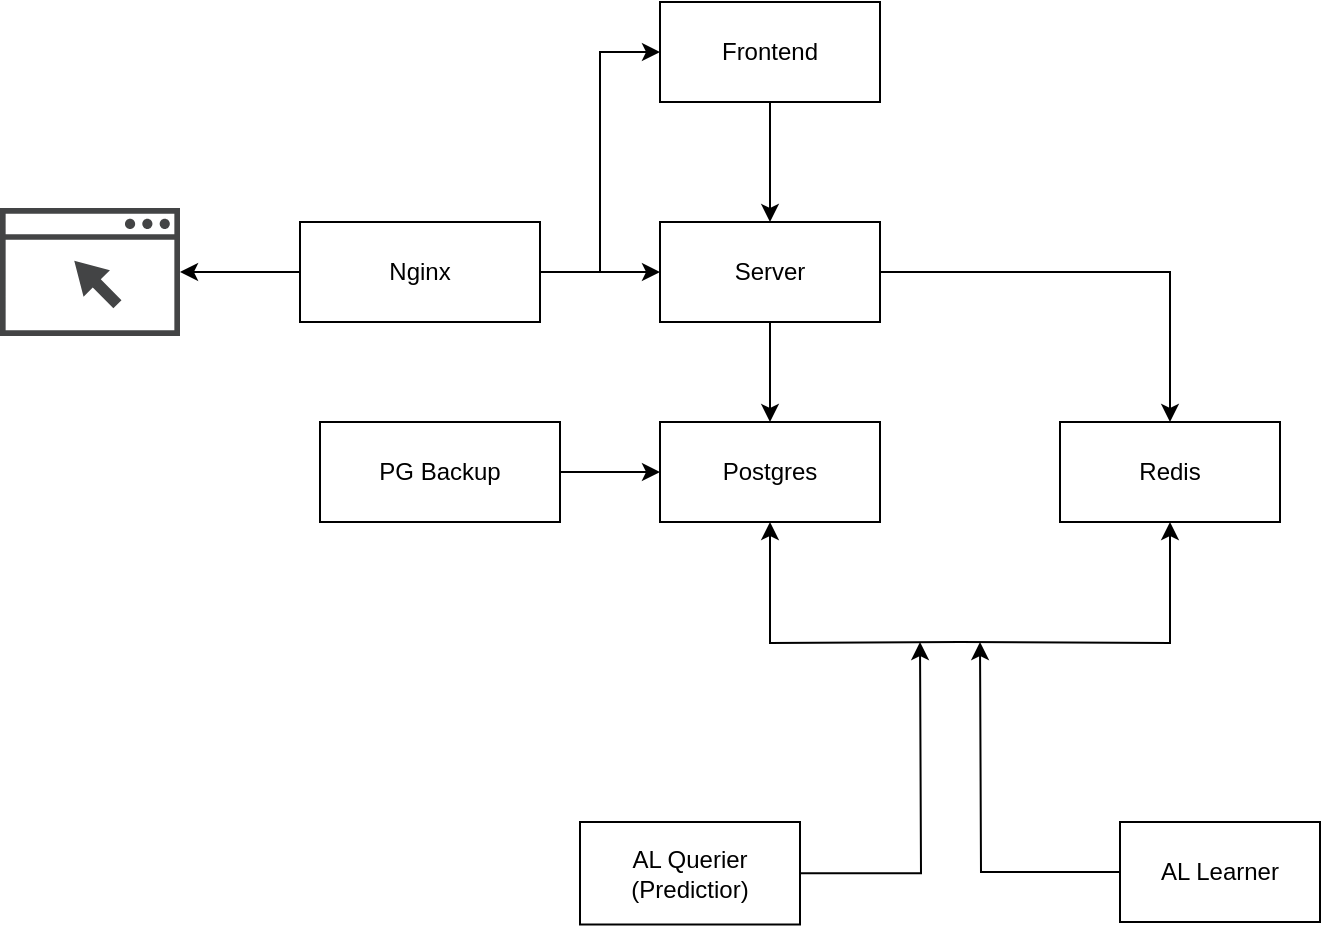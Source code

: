<mxfile version="13.7.1" type="device"><diagram id="uh0OvsigxGkug_JPuEMo" name="Page-1"><mxGraphModel dx="1065" dy="698" grid="1" gridSize="10" guides="1" tooltips="1" connect="1" arrows="1" fold="1" page="1" pageScale="1" pageWidth="827" pageHeight="1169" math="0" shadow="0"><root><mxCell id="0"/><mxCell id="1" parent="0"/><mxCell id="QIomSqY7NeF8pIlzzvrS-6" style="edgeStyle=orthogonalEdgeStyle;rounded=0;orthogonalLoop=1;jettySize=auto;html=1;" parent="1" source="QIomSqY7NeF8pIlzzvrS-1" target="QIomSqY7NeF8pIlzzvrS-2" edge="1"><mxGeometry relative="1" as="geometry"/></mxCell><mxCell id="QIomSqY7NeF8pIlzzvrS-8" style="edgeStyle=orthogonalEdgeStyle;rounded=0;orthogonalLoop=1;jettySize=auto;html=1;exitX=0;exitY=0.5;exitDx=0;exitDy=0;entryX=1;entryY=0.5;entryDx=0;entryDy=0;" parent="1" source="QIomSqY7NeF8pIlzzvrS-1" edge="1"><mxGeometry relative="1" as="geometry"><mxPoint x="170" y="335" as="targetPoint"/></mxGeometry></mxCell><mxCell id="QIomSqY7NeF8pIlzzvrS-9" style="edgeStyle=orthogonalEdgeStyle;rounded=0;orthogonalLoop=1;jettySize=auto;html=1;entryX=0;entryY=0.5;entryDx=0;entryDy=0;" parent="1" source="QIomSqY7NeF8pIlzzvrS-1" target="QIomSqY7NeF8pIlzzvrS-3" edge="1"><mxGeometry relative="1" as="geometry"/></mxCell><mxCell id="QIomSqY7NeF8pIlzzvrS-1" value="Nginx" style="rounded=0;whiteSpace=wrap;html=1;" parent="1" vertex="1"><mxGeometry x="230" y="310" width="120" height="50" as="geometry"/></mxCell><mxCell id="QIomSqY7NeF8pIlzzvrS-11" style="edgeStyle=orthogonalEdgeStyle;rounded=0;orthogonalLoop=1;jettySize=auto;html=1;" parent="1" source="QIomSqY7NeF8pIlzzvrS-2" target="QIomSqY7NeF8pIlzzvrS-4" edge="1"><mxGeometry relative="1" as="geometry"/></mxCell><mxCell id="QIomSqY7NeF8pIlzzvrS-12" style="edgeStyle=orthogonalEdgeStyle;rounded=0;orthogonalLoop=1;jettySize=auto;html=1;exitX=1;exitY=0.5;exitDx=0;exitDy=0;entryX=0.5;entryY=0;entryDx=0;entryDy=0;" parent="1" source="QIomSqY7NeF8pIlzzvrS-2" target="QIomSqY7NeF8pIlzzvrS-5" edge="1"><mxGeometry relative="1" as="geometry"/></mxCell><mxCell id="QIomSqY7NeF8pIlzzvrS-2" value="Server" style="rounded=0;whiteSpace=wrap;html=1;" parent="1" vertex="1"><mxGeometry x="410" y="310" width="110" height="50" as="geometry"/></mxCell><mxCell id="QIomSqY7NeF8pIlzzvrS-10" style="edgeStyle=orthogonalEdgeStyle;rounded=0;orthogonalLoop=1;jettySize=auto;html=1;entryX=0.5;entryY=0;entryDx=0;entryDy=0;" parent="1" source="QIomSqY7NeF8pIlzzvrS-3" target="QIomSqY7NeF8pIlzzvrS-2" edge="1"><mxGeometry relative="1" as="geometry"/></mxCell><mxCell id="QIomSqY7NeF8pIlzzvrS-3" value="&lt;div&gt;Frontend&lt;/div&gt;" style="rounded=0;whiteSpace=wrap;html=1;" parent="1" vertex="1"><mxGeometry x="410" y="200" width="110" height="50" as="geometry"/></mxCell><mxCell id="QIomSqY7NeF8pIlzzvrS-4" value="Postgres" style="rounded=0;whiteSpace=wrap;html=1;" parent="1" vertex="1"><mxGeometry x="410" y="410" width="110" height="50" as="geometry"/></mxCell><mxCell id="QIomSqY7NeF8pIlzzvrS-5" value="&lt;div&gt;Redis&lt;/div&gt;" style="rounded=0;whiteSpace=wrap;html=1;" parent="1" vertex="1"><mxGeometry x="610" y="410" width="110" height="50" as="geometry"/></mxCell><mxCell id="1klp3oQPczKDlmOAlEM9-2" style="edgeStyle=orthogonalEdgeStyle;rounded=0;orthogonalLoop=1;jettySize=auto;html=1;entryX=0;entryY=0.5;entryDx=0;entryDy=0;" parent="1" source="1klp3oQPczKDlmOAlEM9-1" target="QIomSqY7NeF8pIlzzvrS-4" edge="1"><mxGeometry relative="1" as="geometry"/></mxCell><mxCell id="1klp3oQPczKDlmOAlEM9-1" value="PG Backup" style="rounded=0;whiteSpace=wrap;html=1;" parent="1" vertex="1"><mxGeometry x="240" y="410" width="120" height="50" as="geometry"/></mxCell><mxCell id="wjgPDD_1TA6yLNVPy4bf-4" value="" style="pointerEvents=1;shadow=0;dashed=0;html=1;strokeColor=none;fillColor=#434445;aspect=fixed;labelPosition=center;verticalLabelPosition=bottom;verticalAlign=top;align=center;outlineConnect=0;shape=mxgraph.vvd.web_browser;" parent="1" vertex="1"><mxGeometry x="80" y="303.05" width="90" height="63.9" as="geometry"/></mxCell><mxCell id="Tm-hdCV7HSiPo02RgKhV-1" style="edgeStyle=orthogonalEdgeStyle;rounded=0;orthogonalLoop=1;jettySize=auto;html=1;" parent="1" source="-49Vd4Bi1suaKMJy0kzz-1" edge="1"><mxGeometry relative="1" as="geometry"><mxPoint x="540" y="520" as="targetPoint"/></mxGeometry></mxCell><mxCell id="-49Vd4Bi1suaKMJy0kzz-1" value="AL Querier (Predictior)" style="rounded=0;whiteSpace=wrap;html=1;" parent="1" vertex="1"><mxGeometry x="370" y="610" width="110" height="51.25" as="geometry"/></mxCell><mxCell id="Tm-hdCV7HSiPo02RgKhV-2" style="edgeStyle=orthogonalEdgeStyle;rounded=0;orthogonalLoop=1;jettySize=auto;html=1;" parent="1" source="-49Vd4Bi1suaKMJy0kzz-12" edge="1"><mxGeometry relative="1" as="geometry"><mxPoint x="570" y="520" as="targetPoint"/></mxGeometry></mxCell><mxCell id="-49Vd4Bi1suaKMJy0kzz-12" value="AL Learner" style="rounded=0;whiteSpace=wrap;html=1;" parent="1" vertex="1"><mxGeometry x="640" y="610" width="100" height="50" as="geometry"/></mxCell><mxCell id="-49Vd4Bi1suaKMJy0kzz-14" style="edgeStyle=orthogonalEdgeStyle;rounded=0;orthogonalLoop=1;jettySize=auto;html=1;entryX=0.5;entryY=1;entryDx=0;entryDy=0;" parent="1" target="QIomSqY7NeF8pIlzzvrS-4" edge="1"><mxGeometry relative="1" as="geometry"><mxPoint x="560" y="520" as="sourcePoint"/></mxGeometry></mxCell><mxCell id="-49Vd4Bi1suaKMJy0kzz-15" style="edgeStyle=orthogonalEdgeStyle;rounded=0;orthogonalLoop=1;jettySize=auto;html=1;entryX=0.5;entryY=1;entryDx=0;entryDy=0;" parent="1" target="QIomSqY7NeF8pIlzzvrS-5" edge="1"><mxGeometry relative="1" as="geometry"><mxPoint x="560" y="520" as="sourcePoint"/></mxGeometry></mxCell></root></mxGraphModel></diagram></mxfile>